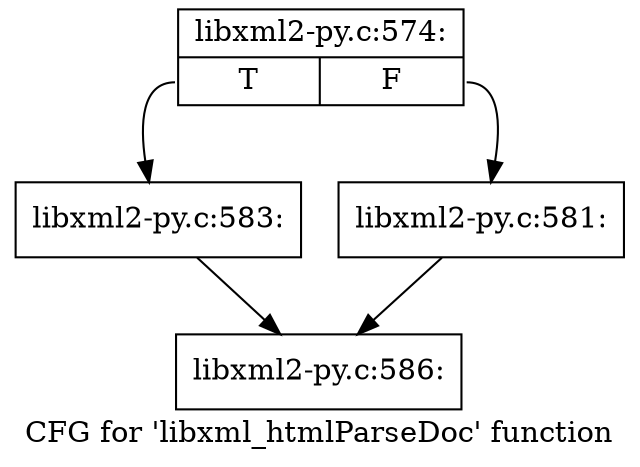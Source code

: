 digraph "CFG for 'libxml_htmlParseDoc' function" {
	label="CFG for 'libxml_htmlParseDoc' function";

	Node0x3be1050 [shape=record,label="{libxml2-py.c:574:|{<s0>T|<s1>F}}"];
	Node0x3be1050:s0 -> Node0x3c2fca0;
	Node0x3be1050:s1 -> Node0x3c2fc50;
	Node0x3c2fc50 [shape=record,label="{libxml2-py.c:581:}"];
	Node0x3c2fc50 -> Node0x3be1180;
	Node0x3c2fca0 [shape=record,label="{libxml2-py.c:583:}"];
	Node0x3c2fca0 -> Node0x3be1180;
	Node0x3be1180 [shape=record,label="{libxml2-py.c:586:}"];
}
